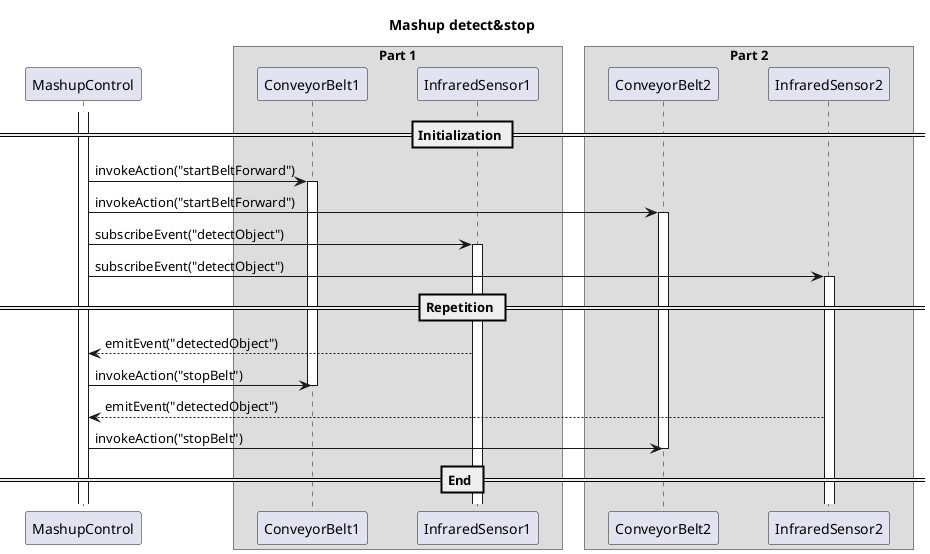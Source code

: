 @startuml

title Mashup detect&stop

skinparam ParticipantPadding 20
skinparam BoxPadding 10

participant MashupControl as MC

box "Part 1"
participant ConveyorBelt1 as CB1
participant InfraredSensor1 as IS1
end box

box "Part 2"
participant ConveyorBelt2 as CB2
participant InfraredSensor2 as IS2
end box


== Initialization ==

activate MC

MC -> CB1: invokeAction("startBeltForward")
activate CB1
MC -> CB2: invokeAction("startBeltForward")
activate CB2

MC -> IS1: subscribeEvent("detectObject")
activate IS1
MC -> IS2: subscribeEvent("detectObject")
activate IS2

== Repetition ==

MC <-- IS1: emitEvent("detectedObject")
MC -> CB1: invokeAction("stopBelt")
deactivate CB1

MC <-- IS2: emitEvent("detectedObject")
MC -> CB2: invokeAction("stopBelt")
deactivate CB2

== End ==
@enduml